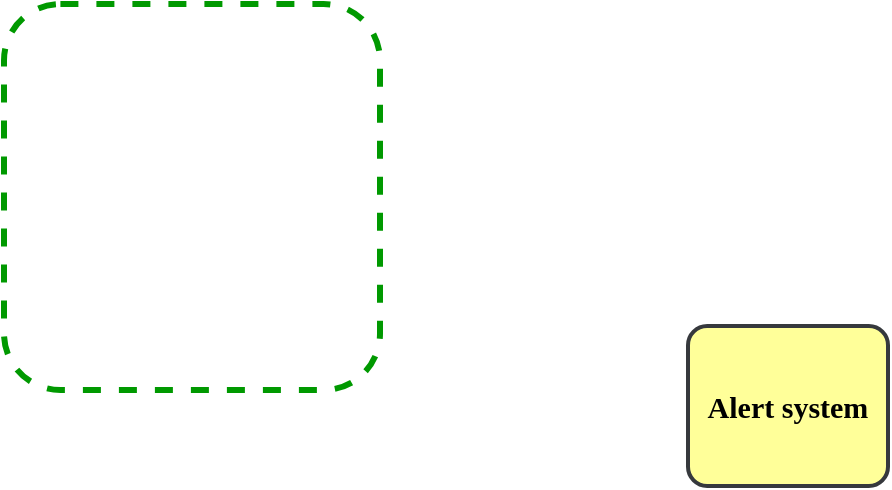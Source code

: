 <mxfile version="26.2.2">
  <diagram name="Page-1" id="3QP9msNEL1D2CF2Wyl5W">
    <mxGraphModel dx="-515" dy="-1351" grid="0" gridSize="10" guides="1" tooltips="1" connect="1" arrows="1" fold="1" page="1" pageScale="1" pageWidth="850" pageHeight="1100" math="0" shadow="0">
      <root>
        <mxCell id="0" />
        <mxCell id="1" parent="0" />
        <mxCell id="mtg0dPIvrmi-TNF6NY6Q-1" value="Alert system" style="rounded=1;whiteSpace=wrap;html=1;fillColor=#FFFF99;strokeColor=#36393d;strokeWidth=2;perimeterSpacing=2;fontFamily=Comic Sans MS;fontStyle=1;fontSize=15;arcSize=12;" vertex="1" parent="1">
          <mxGeometry x="2106" y="2487" width="100" height="80" as="geometry" />
        </mxCell>
        <mxCell id="mtg0dPIvrmi-TNF6NY6Q-2" value="" style="rounded=1;whiteSpace=wrap;html=1;dashed=1;fillOpacity=100;fillColor=none;strokeWidth=3;strokeColor=#009900;fontStyle=0" vertex="1" parent="1">
          <mxGeometry x="1764" y="2326" width="188" height="193" as="geometry" />
        </mxCell>
      </root>
    </mxGraphModel>
  </diagram>
</mxfile>
